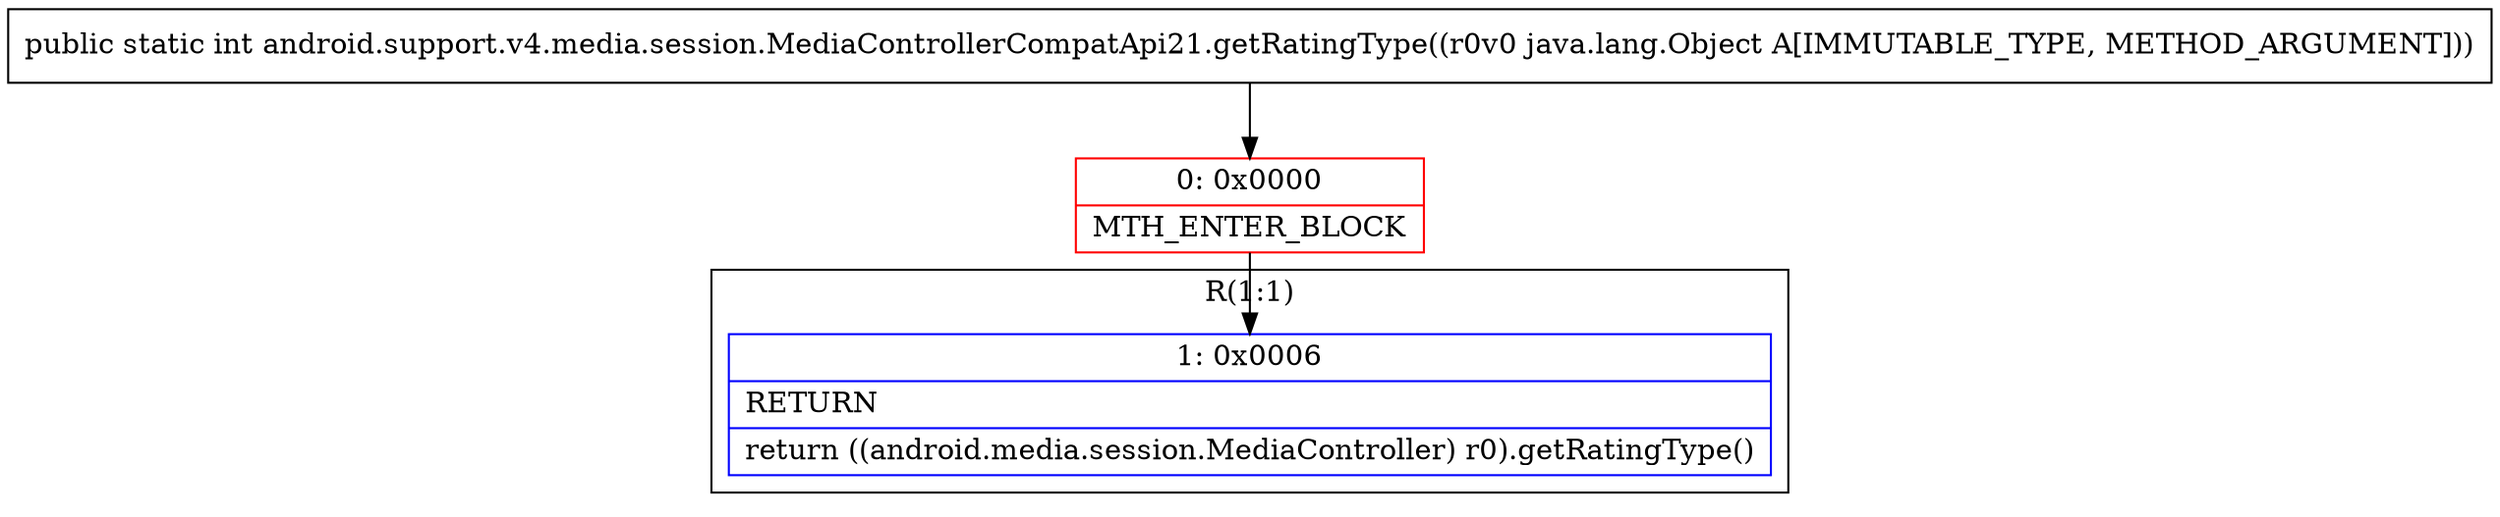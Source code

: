digraph "CFG forandroid.support.v4.media.session.MediaControllerCompatApi21.getRatingType(Ljava\/lang\/Object;)I" {
subgraph cluster_Region_1940034795 {
label = "R(1:1)";
node [shape=record,color=blue];
Node_1 [shape=record,label="{1\:\ 0x0006|RETURN\l|return ((android.media.session.MediaController) r0).getRatingType()\l}"];
}
Node_0 [shape=record,color=red,label="{0\:\ 0x0000|MTH_ENTER_BLOCK\l}"];
MethodNode[shape=record,label="{public static int android.support.v4.media.session.MediaControllerCompatApi21.getRatingType((r0v0 java.lang.Object A[IMMUTABLE_TYPE, METHOD_ARGUMENT])) }"];
MethodNode -> Node_0;
Node_0 -> Node_1;
}

